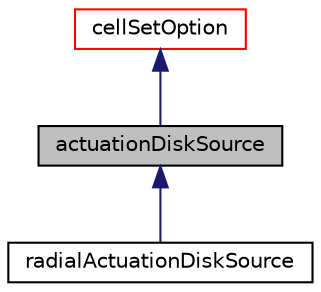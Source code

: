 digraph "actuationDiskSource"
{
  bgcolor="transparent";
  edge [fontname="Helvetica",fontsize="10",labelfontname="Helvetica",labelfontsize="10"];
  node [fontname="Helvetica",fontsize="10",shape=record];
  Node1 [label="actuationDiskSource",height=0.2,width=0.4,color="black", fillcolor="grey75", style="filled", fontcolor="black"];
  Node2 -> Node1 [dir="back",color="midnightblue",fontsize="10",style="solid",fontname="Helvetica"];
  Node2 [label="cellSetOption",height=0.2,width=0.4,color="red",URL="$a00222.html",tooltip="Cell-set options abtract base class. Provides a base set of controls, e.g.: "];
  Node1 -> Node3 [dir="back",color="midnightblue",fontsize="10",style="solid",fontname="Helvetica"];
  Node3 [label="radialActuationDiskSource",height=0.2,width=0.4,color="black",URL="$a02113.html",tooltip="Actuation disk source including radial thrust. "];
}
